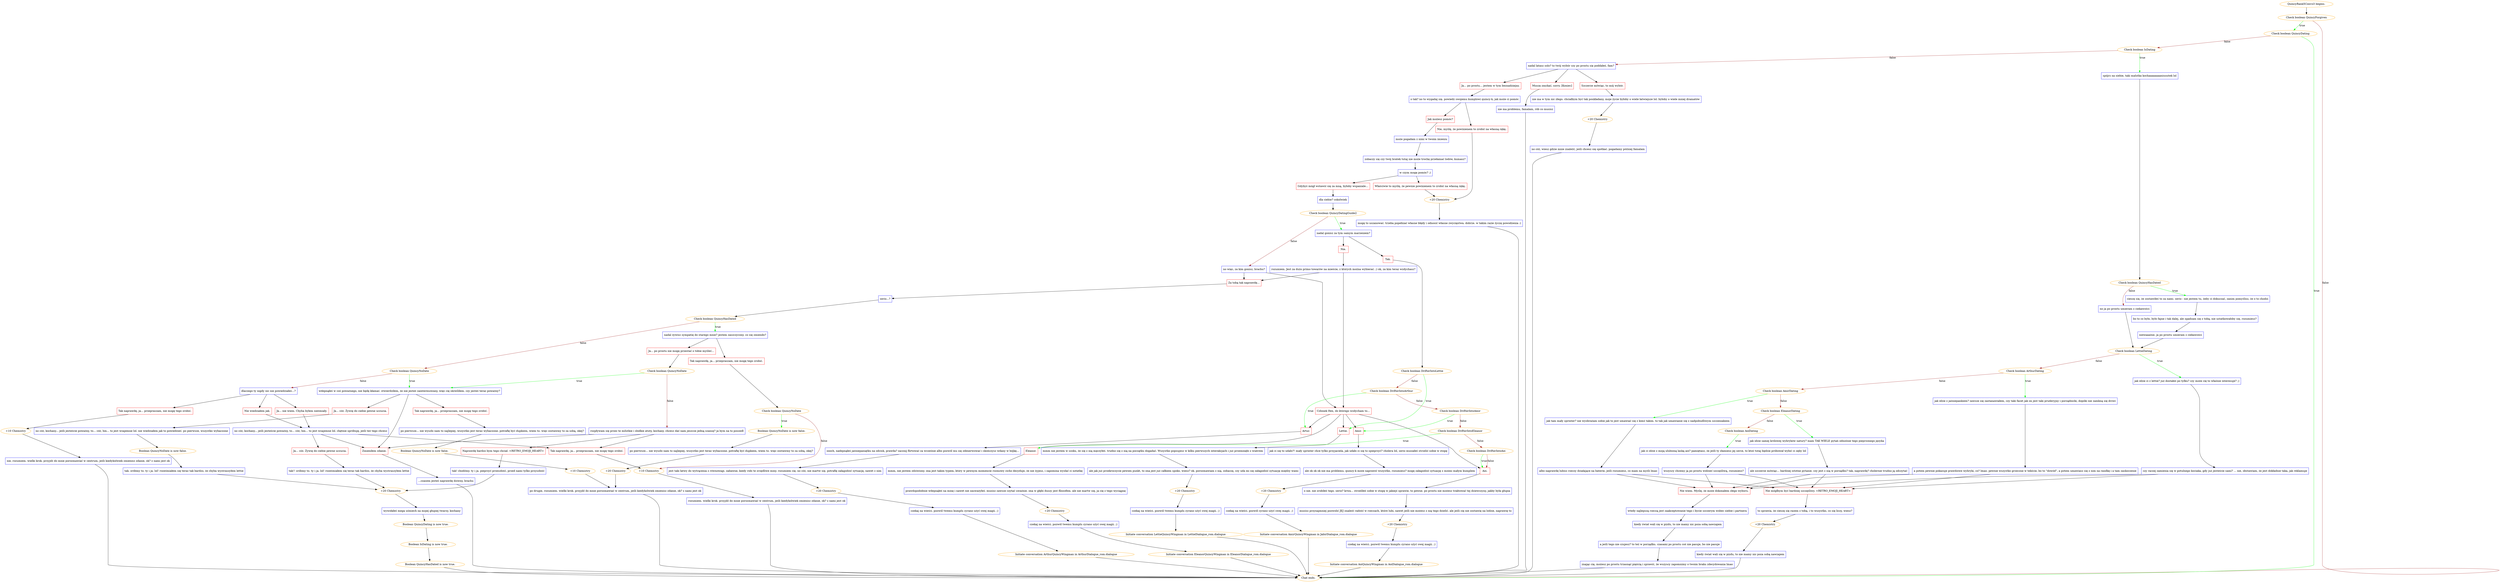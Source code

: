 digraph {
	"QuincyRank5Convo3 begins." [color=orange];
		"QuincyRank5Convo3 begins." -> j1777838566;
	j1777838566 [label="Check boolean QuincyForgiven",color=orange];
		j1777838566 -> j1114424847 [label=true,color=green];
		j1777838566 -> "Chat ends." [label=false,color=brown];
	j1114424847 [label="Check boolean QuincyDating",color=orange];
		j1114424847 -> "Chat ends." [label=true,color=green];
		j1114424847 -> j3036389292 [label=false,color=brown];
	"Chat ends." [color=orange];
	j3036389292 [label="Check boolean IsDating",color=orange];
		j3036389292 -> j3540531763 [label=true,color=green];
		j3036389292 -> j589081238 [label=false,color=brown];
	j3540531763 [label="spójrz na siebie, taki malutka kochaaaaaaaaniuuutek lol",shape=box,color=blue];
		j3540531763 -> j4210153798;
	j589081238 [label="nadal latasz solo? to twój wybór czy po prostu się poddałeś, fam?",shape=box,color=blue];
		j589081238 -> j391453675;
		j589081238 -> j3043126099;
		j589081238 -> j3989804773;
	j4210153798 [label="Check boolean QuincyHasDated",color=orange];
		j4210153798 -> j2257539116 [label=true,color=green];
		j4210153798 -> j1575025414 [label=false,color=brown];
	j391453675 [label="Szczerze mówiąc, to mój wybór.",shape=box,color=red];
		j391453675 -> j3239610969;
	j3043126099 [label="Ja... po prostu... jestem w tym beznadziejny.",shape=box,color=red];
		j3043126099 -> j1274016884;
	j3989804773 [label="Muszę zmykać, sorry. [Koniec]",shape=box,color=red];
		j3989804773 -> j2771365658;
	j2257539116 [label="cieszę się, że zostawiłeś to za nami. serio - nie jestem tu, żeby ci dokuczać, zanim pomyślisz, że o to chodzi",shape=box,color=blue];
		j2257539116 -> j1080681212;
	j1575025414 [label="no ja po prostu umieram z ciekawości",shape=box,color=blue];
		j1575025414 -> j4051092621;
	j3239610969 [label="nie ma w tym nic złego. chciałbym być tak poukładany, moje życie byłoby o wiele łatwiejsze lol. byłoby o wiele mniej dramatów",shape=box,color=blue];
		j3239610969 -> j2369201795;
	j1274016884 [label="o tak? no to wygadaj się. powiedz swojemu kumplowi quincy-k, jak może ci pomóc",shape=box,color=blue];
		j1274016884 -> j1385557016;
		j1274016884 -> j1323523962;
	j2771365658 [label="nie ma problemu, famalam, rób co musisz",shape=box,color=blue];
		j2771365658 -> "Chat ends.";
	j1080681212 [label="bo to co było, było fajne i tak dalej, ale zgadzam się z tobą, nie ustatkowałoby się, rozumiesz?",shape=box,color=blue];
		j1080681212 -> j4218056751;
	j4051092621 [label="Check boolean LettieDating",color=orange];
		j4051092621 -> j3478563285 [label=true,color=green];
		j4051092621 -> j2403809706 [label=false,color=brown];
	j2369201795 [label="+20 Chemistry",color=orange];
		j2369201795 -> j346171406;
	j1385557016 [label="Jak możesz pomóc?",shape=box,color=red];
		j1385557016 -> j3444594225;
	j1323523962 [label="Nie, myślę, że powinienem to zrobić na własną rękę.",shape=box,color=red];
		j1323523962 -> j3526388311;
	j4218056751 [label="niewaaażne. ja po prostu umieram z ciekawości",shape=box,color=blue];
		j4218056751 -> j4051092621;
	j3478563285 [label="jak idzie ci z lettie? już dostałeś po tyłku? czy może cię to właśnie interesuje? ;)",shape=box,color=blue];
		j3478563285 -> j2642728195;
	j2403809706 [label="Check boolean ArthurDating",color=orange];
		j2403809706 -> j52531910 [label=true,color=green];
		j2403809706 -> j4145620795 [label=false,color=brown];
	j346171406 [label="no cóż, wiesz gdzie mnie znaleźć, jeśli chcesz się spotkać. pogadamy później famalam",shape=box,color=blue];
		j346171406 -> "Chat ends.";
	j3444594225 [label="może pogadam z nimi w twoim imieniu",shape=box,color=blue];
		j3444594225 -> j2755741455;
	j3526388311 [label="+20 Chemistry",color=orange];
		j3526388311 -> j3742993187;
	j2642728195 [label="czy raczej zamienia się w potulnego kociaka, gdy już jesteście sami? ... nie, obstawiam, że jest dokładnie taka, jak reklamuje",shape=box,color=blue];
		j2642728195 -> j2328278324;
		j2642728195 -> j3923568056;
	j52531910 [label="jak idzie z jaśniepankiem? zawsze się zastanawiałem, czy taki facet jak on jest taki pruderyjny i porządnicki, dopóki nie zamkną się drzwi",shape=box,color=blue];
		j52531910 -> j1749095535;
	j4145620795 [label="Check boolean AmirDating",color=orange];
		j4145620795 -> j2948575221 [label=true,color=green];
		j4145620795 -> j1136085438 [label=false,color=brown];
	j2755741455 [label="zobaczy się czy twój bratek tutaj nie może trochę przełamać lodów, kumasz?",shape=box,color=blue];
		j2755741455 -> j3633353055;
	j3742993187 [label="mogę to uszanować. trzeba popełniać własne błędy i odnosić własne zwycięstwa. dobrze. w takim razie życzę powodzenia :)",shape=box,color=blue];
		j3742993187 -> "Chat ends.";
	j2328278324 [label="Nie mógłbym być bardziej szczęśliwy. <RETRO_EMOJI_HEART>",shape=box,color=red];
		j2328278324 -> j3977019131;
	j3923568056 [label="Nie wiem. Myślę, że może dokonałem złego wyboru.",shape=box,color=red];
		j3923568056 -> j798073023;
	j1749095535 [label="a potem pewnie pokazuje prawdziwe wybryki, co? lmao. pewnie wszystko grzeczne w tekście, bo to \"dowód\", a potem umawiasz się z nim na randkę i a tam zaskoczenie",shape=box,color=blue];
		j1749095535 -> j2328278324;
		j1749095535 -> j3923568056;
	j2948575221 [label="jak tam mały sprinter? nie wyobrażam sobie jak to jest umawiać się z kimś takim. to tak jak umawianie się z nadpobudliwym szczeniakiem",shape=box,color=blue];
		j2948575221 -> j1783260039;
	j1136085438 [label="Check boolean EleanorDating",color=orange];
		j1136085438 -> j1991274473 [label=true,color=green];
		j1136085438 -> j4014131363 [label=false,color=brown];
	j3633353055 [label="w czym mogę pomóc? ;)",shape=box,color=blue];
		j3633353055 -> j1333276361;
		j3633353055 -> j2131432145;
	j3977019131 [label="to sprawia, że cieszę się razem z tobą. i to wszystko, co się liczy, wiesz?",shape=box,color=blue];
		j3977019131 -> j399923553;
	j798073023 [label="wtedy najlepszą rzeczą jest zaakceptowanie tego i bycie szczerym wobec siebie i partnera",shape=box,color=blue];
		j798073023 -> j703061019;
	j1783260039 [label="albo naprawdę lubisz rzeczy działające na baterie, jeśli rozumiesz, co mam na myśli lmao",shape=box,color=blue];
		j1783260039 -> j2328278324;
		j1783260039 -> j3923568056;
	j1991274473 [label="jak idzie samej królowej wybryków natury? mam TAK WIELE pytań odnośnie tego pieprzonego języka",shape=box,color=blue];
		j1991274473 -> j4199574247;
	j4014131363 [label="Check boolean AoiDating",color=orange];
		j4014131363 -> j2474221098 [label=true,color=green];
	j1333276361 [label="Gdybyś mógł wstawić się za mną, byłoby wspaniale...",shape=box,color=red];
		j1333276361 -> j2335462719;
	j2131432145 [label="Właściwie to myślę, że pewnie powinienem to zrobić na własną rękę.",shape=box,color=red];
		j2131432145 -> j3526388311;
	j399923553 [label="+20 Chemistry",color=orange];
		j399923553 -> j2131411595;
	j703061019 [label="kiedy świat wali się w pizdu, to nie mamy nic poza sobą nawzajem",shape=box,color=blue];
		j703061019 -> j2270661156;
	j4199574247 [label="ale szczerze mówiąc... bardziej istotne pytanie. czy jest z nią w porządku? tak, naprawdę? cholernie trudno ją odczytać",shape=box,color=blue];
		j4199574247 -> j2328278324;
		j4199574247 -> j3923568056;
	j2474221098 [label="jak ci idzie z moją ulubioną laską aoi? pamiętasz, że jeśli ty złamiesz jej serce, to ktoś tutaj będzie próbował wybić ci zęby lol",shape=box,color=blue];
		j2474221098 -> j3617413746;
	j2335462719 [label="dla ciebie? cokolwiek",shape=box,color=blue];
		j2335462719 -> j3498068486;
	j2131411595 [label="kiedy świat wali się w pizdu, to nie mamy nic poza sobą nawzajem",shape=box,color=blue];
		j2131411595 -> "Chat ends.";
	j2270661156 [label="a jeśli tego nie czujesz? to też w porządku. czasami po prostu coś nie pasuje, bo nie pasuje",shape=box,color=blue];
		j2270661156 -> j986771697;
	j3617413746 [label="wszyscy chcemy ją po prostu widzieć szczęśliwą, rozumiesz?",shape=box,color=blue];
		j3617413746 -> j2328278324;
		j3617413746 -> j3923568056;
	j3498068486 [label="Check boolean QuincyDatingGuide2",color=orange];
		j3498068486 -> j2360834721 [label=true,color=green];
		j3498068486 -> j1256499211 [label=false,color=brown];
	j986771697 [label="znając cię, możesz po prostu trzasnąć pięścią i sprawić, że wszyscy zapomnimy o twoim braku zdecydowania lmao",shape=box,color=blue];
		j986771697 -> "Chat ends.";
	j2360834721 [label="nadal gonisz za tym samym marzeniem?",shape=box,color=blue];
		j2360834721 -> j3398492723;
		j2360834721 -> j2539503772;
	j1256499211 [label="no więc, za kim gonisz, brachu?",shape=box,color=blue];
		j1256499211 -> j597499440;
		j1256499211 -> j2977517962;
	j3398492723 [label="Nie.",shape=box,color=red];
		j3398492723 -> j2655177998;
	j2539503772 [label="Tak.",shape=box,color=red];
		j2539503772 -> j2151359220;
	j597499440 [label="Członek Hex, do którego wzdycham to...",shape=box,color=red];
		j597499440 -> j3525615243;
		j597499440 -> j3877068891;
		j597499440 -> j3485743040;
		j597499440 -> j3600400883;
		j597499440 -> j426687858;
	j2977517962 [label="Za tobą tak naprawdę...",shape=box,color=red];
		j2977517962 -> j3472499529;
	j2655177998 [label="rozumiem. Jest za dużo primo towarów na mieście, z których można wybierać. ;) ok, za kim teraz wzdychasz?",shape=box,color=blue];
		j2655177998 -> j597499440;
		j2655177998 -> j2977517962;
	j2151359220 [label="Check boolean DrifterIntoLettie",color=orange];
		j2151359220 -> j3525615243 [label=true,color=green];
		j2151359220 -> j4136109529 [label=false,color=brown];
	j3525615243 [label="Lettie.",shape=box,color=red];
		j3525615243 -> j2159008573;
	j3877068891 [label="Artur.",shape=box,color=red];
		j3877068891 -> j598999376;
	j3485743040 [label="Amir.",shape=box,color=red];
		j3485743040 -> j1663610193;
	j3600400883 [label="Eleanor.",shape=box,color=red];
		j3600400883 -> j3020149453;
	j426687858 [label="Aoi.",shape=box,color=red];
		j426687858 -> j271661882;
	j3472499529 [label="serio...?",shape=box,color=blue];
		j3472499529 -> j2390964830;
	j4136109529 [label="Check boolean DrifterIntoArthur",color=orange];
		j4136109529 -> j3877068891 [label=true,color=green];
		j4136109529 -> j1182576796 [label=false,color=brown];
	j2159008573 [label="mmm nie jestem w szoku, że się z nią męczyłeś. trudno się z nią na początku dogadać. Wszystko popsujesz w kilku pierwszych interakcjach i już przeminęło z wiatrem",shape=box,color=blue];
		j2159008573 -> j4170459255;
	j598999376 [label="oooch, nadepnąłeś jaśniepaniątku na odcisk, prawda? zacznij flirtować za wcześnie albo pozwól mu się zdenerwować i skończysz wdany w bójkę...",shape=box,color=blue];
		j598999376 -> j4177459736;
	j1663610193 [label="jak ci się to udało?! mały sprinter chce tylko przyjaciela, jak udało ci się to spieprzyć? cholera lol, serio musiałeś strzelić sobie w stopę",shape=box,color=blue];
		j1663610193 -> j2347427309;
	j3020149453 [label="mmm, nie jestem zdziwiony. ona jest takim typem, który w pewnym momencie rozmowy cicho decyduje, że nie żyjesz, i zapomina wysłać ci notatkę",shape=box,color=blue];
		j3020149453 -> j3682627381;
	j271661882 [label="o nie. nie zrobiłeś tego. serio? krwa... strzeliłeś sobie w stopę w jakiejś sprawie, to pewne. po prostu nie możesz traktować tej dziewczyny, jakby była głupia",shape=box,color=blue];
		j271661882 -> j619859112;
	j2390964830 [label="Check boolean QuincyHasDated",color=orange];
		j2390964830 -> j778313026 [label=true,color=green];
		j2390964830 -> j1969481395 [label=false,color=brown];
	j1182576796 [label="Check boolean DrifterIntoAmir",color=orange];
		j1182576796 -> j3485743040 [label=true,color=green];
		j1182576796 -> j2885855778 [label=false,color=brown];
	j4170459255 [label="ale jak już przekroczycie pewien punkt, to ona jest już całkiem spoko, wiesz? ok. porozmawiam z nią. zobaczę, czy uda mi się załagodzić sytuację między wami",shape=box,color=blue];
		j4170459255 -> j3885147110;
	j4177459736 [label="jest taki łatwy do wytrącenia z równowagi. zabawne, kiedy robi te zrzędliwe miny. rozumiem cię. no cóż, nie martw się. potrafię załagodzić sytuację, nawet z nim",shape=box,color=blue];
		j4177459736 -> j1147014427;
	j2347427309 [label="ale ok ok ok nie ma problemu. quincy-k może naprawić wszystko, rozumiesz? mogę załagodzić sytuację z moimi małym kumplem",shape=box,color=blue];
		j2347427309 -> j3500410825;
	j3682627381 [label="prawdopodobnie wdepnąłeś na minę i nawet nie zauważyłeś. musisz zawsze czytać uważnie. ona w głębi duszy jest filozofem. ale nie martw się, ja cię z tego wyciągnę",shape=box,color=blue];
		j3682627381 -> j2799083831;
	j619859112 [label="musisz przynajmniej pozwolić JEJ znaleźć radość w rzeczach, które lubi, nawet jeśli nie możesz z nią tego dzielić. ale jeśli cię nie zostawię na lodzie, naprawię to",shape=box,color=blue];
		j619859112 -> j2453332247;
	j778313026 [label="nadal żywisz sympatię do starego mnie? jestem zaszczycony. co się zmieniło?",shape=box,color=blue];
		j778313026 -> j54447314;
		j778313026 -> j597417770;
	j1969481395 [label="Check boolean QuincyNoDate",color=orange];
		j1969481395 -> j1871261409 [label=true,color=green];
		j1969481395 -> j3950981763 [label=false,color=brown];
	j2885855778 [label="Check boolean DrifterIntoEleanor",color=orange];
		j2885855778 -> j3600400883 [label=true,color=green];
		j2885855778 -> j3198657663 [label=false,color=brown];
	j3885147110 [label="+20 Chemistry",color=orange];
		j3885147110 -> j3484713122;
	j1147014427 [label="+20 Chemistry",color=orange];
		j1147014427 -> j210518074;
	j3500410825 [label="+20 Chemistry",color=orange];
		j3500410825 -> j1658472997;
	j2799083831 [label="+20 Chemistry",color=orange];
		j2799083831 -> j3581299998;
	j2453332247 [label="+20 Chemistry",color=orange];
		j2453332247 -> j4020523691;
	j54447314 [label="Ja... po prostu nie mogę przestać o tobie myśleć...",shape=box,color=red];
		j54447314 -> j1466706628;
	j597417770 [label="Tak naprawdę, ja... przepraszam, nie mogę tego zrobić.",shape=box,color=red];
		j597417770 -> j2840203252;
	j1871261409 [label="wdepnąłeś w coś poważnego, nie będę kłamać. stwierdziłem, że nie jesteś zainteresowany, więc cię skreśliłem. czy jesteś teraz poważny?",shape=box,color=blue];
		j1871261409 -> j3166225143;
		j1871261409 -> j2716801157;
		j1871261409 -> j1623276980;
	j3950981763 [label="dlaczego ty nigdy nic nie powiedziałeś...?",shape=box,color=blue];
		j3950981763 -> j1827679981;
		j3950981763 -> j3580241379;
		j3950981763 -> j2426244255;
	j3198657663 [label="Check boolean DrifterIntoAoi",color=orange];
		j3198657663 -> j426687858 [label=true,color=green];
		j3198657663 -> j426687858 [label=false,color=brown];
	j3484713122 [label="czekaj na wieści. pozwól twemu kumplu cyrano użyć swej magii. ;)",shape=box,color=blue];
		j3484713122 -> "Initiate conversation LettieQuincyWingman in LettieDialogue_rom.dialogue";
	j210518074 [label="czekaj na wieści. pozwól twemu kumplu cyrano użyć swej magii. ;)",shape=box,color=blue];
		j210518074 -> "Initiate conversation ArthurQuincyWingman in ArthurDialogue_rom.dialogue";
	j1658472997 [label="czekaj na wieści. pozwól cyrano użyć swej magii. ;)",shape=box,color=blue];
		j1658472997 -> "Initiate conversation AmirQuincyWingman in JabirDialogue_rom.dialogue";
	j3581299998 [label="czekaj na wieści. pozwól twemu kumplu cyrano użyć swej magii. ;)",shape=box,color=blue];
		j3581299998 -> "Initiate conversation EleanorQuincyWingman in EleanorDialogue_rom.dialogue";
	j4020523691 [label="czekaj na wieści. pozwól twemu kumplu cyrano użyć swej magii. ;)",shape=box,color=blue];
		j4020523691 -> "Initiate conversation AoiQuincyWingman in AoiDialogue_rom.dialogue";
	j1466706628 [label="Check boolean QuincyNoDate",color=orange];
		j1466706628 -> j1871261409 [label=true,color=green];
		j1466706628 -> j2660102166 [label=false,color=brown];
	j2840203252 [label="Check boolean QuincyNoDate",color=orange];
		j2840203252 -> j4094048426 [label=true,color=green];
		j2840203252 -> j59417243 [label=false,color=brown];
	j3166225143 [label="Ja... cóż. Żywię do ciebie pewne uczucia.",shape=box,color=red];
		j3166225143 -> j1567479101;
	j2716801157 [label="Tak naprawdę, ja... przepraszam, nie mogę tego zrobić.",shape=box,color=red];
		j2716801157 -> j3814892712;
	j1623276980 [label="Zmieniłem zdanie.",shape=box,color=red];
		j1623276980 -> j1793095697;
	j1827679981 [label="Ja... nie wiem. Chyba byłem nieśmiały.",shape=box,color=red];
		j1827679981 -> j3869556786;
	j3580241379 [label="Nie wiedziałem jak.",shape=box,color=red];
		j3580241379 -> j3869556786;
	j2426244255 [label="Tak naprawdę, ja... przepraszam, nie mogę tego zrobić.",shape=box,color=red];
		j2426244255 -> j1166226975;
	"Initiate conversation LettieQuincyWingman in LettieDialogue_rom.dialogue" [label="Initiate conversation LettieQuincyWingman in LettieDialogue_rom.dialogue",color=orange];
		"Initiate conversation LettieQuincyWingman in LettieDialogue_rom.dialogue" -> "Chat ends.";
	"Initiate conversation ArthurQuincyWingman in ArthurDialogue_rom.dialogue" [label="Initiate conversation ArthurQuincyWingman in ArthurDialogue_rom.dialogue",color=orange];
		"Initiate conversation ArthurQuincyWingman in ArthurDialogue_rom.dialogue" -> "Chat ends.";
	"Initiate conversation AmirQuincyWingman in JabirDialogue_rom.dialogue" [label="Initiate conversation AmirQuincyWingman in JabirDialogue_rom.dialogue",color=orange];
		"Initiate conversation AmirQuincyWingman in JabirDialogue_rom.dialogue" -> "Chat ends.";
	"Initiate conversation EleanorQuincyWingman in EleanorDialogue_rom.dialogue" [label="Initiate conversation EleanorQuincyWingman in EleanorDialogue_rom.dialogue",color=orange];
		"Initiate conversation EleanorQuincyWingman in EleanorDialogue_rom.dialogue" -> "Chat ends.";
	"Initiate conversation AoiQuincyWingman in AoiDialogue_rom.dialogue" [label="Initiate conversation AoiQuincyWingman in AoiDialogue_rom.dialogue",color=orange];
		"Initiate conversation AoiQuincyWingman in AoiDialogue_rom.dialogue" -> "Chat ends.";
	j2660102166 [label="rozpływam się przez te milutkie i słodkie atuty, kochany. chcesz dać nam jeszcze jedną szansę? ja bym na to poszedł",shape=box,color=blue];
		j2660102166 -> j348652185;
		j2660102166 -> j2859405805;
		j2660102166 -> j1623276980;
	j4094048426 [label="Boolean QuincyNoDate is now false.",color=orange];
		j4094048426 -> j3448335555;
	j59417243 [label="+10 Chemistry",color=orange];
		j59417243 -> j1765753676;
	j1567479101 [label="no cóż, kochany... jeśli jesteście poważny, to... cóż, hm... to jest wzajemne lol. nie wiedziałem jak to powiedzieć. po pierwsze, wszystko wybaczone",shape=box,color=blue];
		j1567479101 -> j2983261859;
	j3814892712 [label="po pierwsze... nie wyszło nam to najlepiej. wszystko jest teraz wybaczone. potrafię być dupkiem, wiem to. więc zostawmy to za sobą, okej?",shape=box,color=blue];
		j3814892712 -> j71349704;
	j1793095697 [label="...czasem jesteś naprawdę dziwny, brachu",shape=box,color=blue];
		j1793095697 -> "Chat ends.";
	j3869556786 [label="no cóż, kochany... jeśli jesteście poważny, to... cóż, hm... to jest wzajemne lol. chętnie spróbuję, jeśli też tego chcesz",shape=box,color=blue];
		j3869556786 -> j246402029;
		j3869556786 -> j2859405805;
		j3869556786 -> j1623276980;
	j1166226975 [label="+10 Chemistry",color=orange];
		j1166226975 -> j3469054249;
	j348652185 [label="Naprawdę bardzo bym tego chciał. <RETRO_EMOJI_HEART>",shape=box,color=red];
		j348652185 -> j2514680132;
	j2859405805 [label="Tak naprawdę, ja... przepraszam, nie mogę tego zrobić.",shape=box,color=red];
		j2859405805 -> j59417243;
	j3448335555 [label="po pierwsze... nie wyszło nam to najlepiej. wszystko jest teraz wybaczone. potrafię być dupkiem, wiem to. więc zostawmy to za sobą, okej?",shape=box,color=blue];
		j3448335555 -> j2163675524;
	j1765753676 [label="rozumiem. wielki krok. przyjdź do mnie porozmawiać w centrum, jeśli kiedykolwiek zmienisz zdanie, ok? z nami jest ok",shape=box,color=blue];
		j1765753676 -> "Chat ends.";
	j2983261859 [label="Boolean QuincyNoDate is now false.",color=orange];
		j2983261859 -> j276842876;
	j71349704 [label="Boolean QuincyNoDate is now false.",color=orange];
		j71349704 -> j3945274690;
	j246402029 [label="Ja... cóż. Żywię do ciebie pewne uczucia.",shape=box,color=red];
		j246402029 -> j727161866;
	j3469054249 [label="nie, rozumiem. wielki krok. przyjdź do mnie porozmawiać w centrum, jeśli kiedykolwiek zmienisz zdanie, ok? z nami jest ok",shape=box,color=blue];
		j3469054249 -> "Chat ends.";
	j2514680132 [label="tak! chodźmy. ty i ja. pieprzyć przeszłość, przed nami tylko przyszłość",shape=box,color=blue];
		j2514680132 -> j4247270135;
	j2163675524 [label="+20 Chemistry",color=orange];
		j2163675524 -> j1383570808;
	j276842876 [label="tak. zróbmy to. ty i ja. lol! roześmiałem się teraz tak bardzo, że chyba wystraszyłem lettie",shape=box,color=blue];
		j276842876 -> j4247270135;
	j3945274690 [label="+10 Chemistry",color=orange];
		j3945274690 -> j1383570808;
	j727161866 [label="tak!! zróbmy to. ty i ja. lol! roześmiałem się teraz tak bardzo, że chyba wystraszyłem lettie",shape=box,color=blue];
		j727161866 -> j4247270135;
	j4247270135 [label="+20 Chemistry",color=orange];
		j4247270135 -> j3593744757;
	j1383570808 [label="po drugie, rozumiem. wielki krok. przyjdź do mnie porozmawiać w centrum, jeśli kiedykolwiek zmienisz zdanie, ok? z nami jest ok",shape=box,color=blue];
		j1383570808 -> "Chat ends.";
	j3593744757 [label="wywołałeś mega uśmiech na mojej głupiej twarzy, kochany",shape=box,color=blue];
		j3593744757 -> j2142582358;
	j2142582358 [label="Boolean QuincyDating is now true.",color=orange];
		j2142582358 -> j298934775;
	j298934775 [label="Boolean IsDating is now true.",color=orange];
		j298934775 -> j1145642415;
	j1145642415 [label="Boolean QuincyHasDated is now true.",color=orange];
		j1145642415 -> "Chat ends.";
}